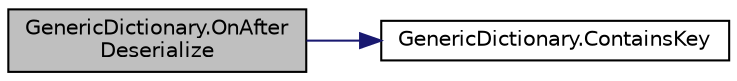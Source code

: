 digraph "GenericDictionary.OnAfterDeserialize"
{
 // INTERACTIVE_SVG=YES
 // LATEX_PDF_SIZE
  edge [fontname="Helvetica",fontsize="10",labelfontname="Helvetica",labelfontsize="10"];
  node [fontname="Helvetica",fontsize="10",shape=record];
  rankdir="LR";
  Node1 [label="GenericDictionary.OnAfter\lDeserialize",height=0.2,width=0.4,color="black", fillcolor="grey75", style="filled", fontcolor="black",tooltip=" "];
  Node1 -> Node2 [color="midnightblue",fontsize="10",style="solid",fontname="Helvetica"];
  Node2 [label="GenericDictionary.ContainsKey",height=0.2,width=0.4,color="black", fillcolor="white", style="filled",URL="$class_generic_dictionary.html#a467b6e4d31cedc2b38b39a0229bc27f3",tooltip=" "];
}
